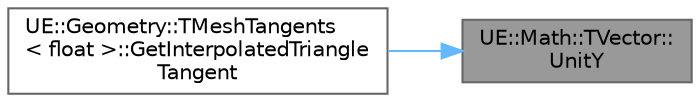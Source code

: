 digraph "UE::Math::TVector::UnitY"
{
 // INTERACTIVE_SVG=YES
 // LATEX_PDF_SIZE
  bgcolor="transparent";
  edge [fontname=Helvetica,fontsize=10,labelfontname=Helvetica,labelfontsize=10];
  node [fontname=Helvetica,fontsize=10,shape=box,height=0.2,width=0.4];
  rankdir="RL";
  Node1 [id="Node000001",label="UE::Math::TVector::\lUnitY",height=0.2,width=0.4,color="gray40", fillcolor="grey60", style="filled", fontcolor="black",tooltip=" "];
  Node1 -> Node2 [id="edge1_Node000001_Node000002",dir="back",color="steelblue1",style="solid",tooltip=" "];
  Node2 [id="Node000002",label="UE::Geometry::TMeshTangents\l\< float \>::GetInterpolatedTriangle\lTangent",height=0.2,width=0.4,color="grey40", fillcolor="white", style="filled",URL="$d8/d5c/classUE_1_1Geometry_1_1TMeshTangents.html#a5084c3becfd84150f0ce921139df0852",tooltip=" "];
}
